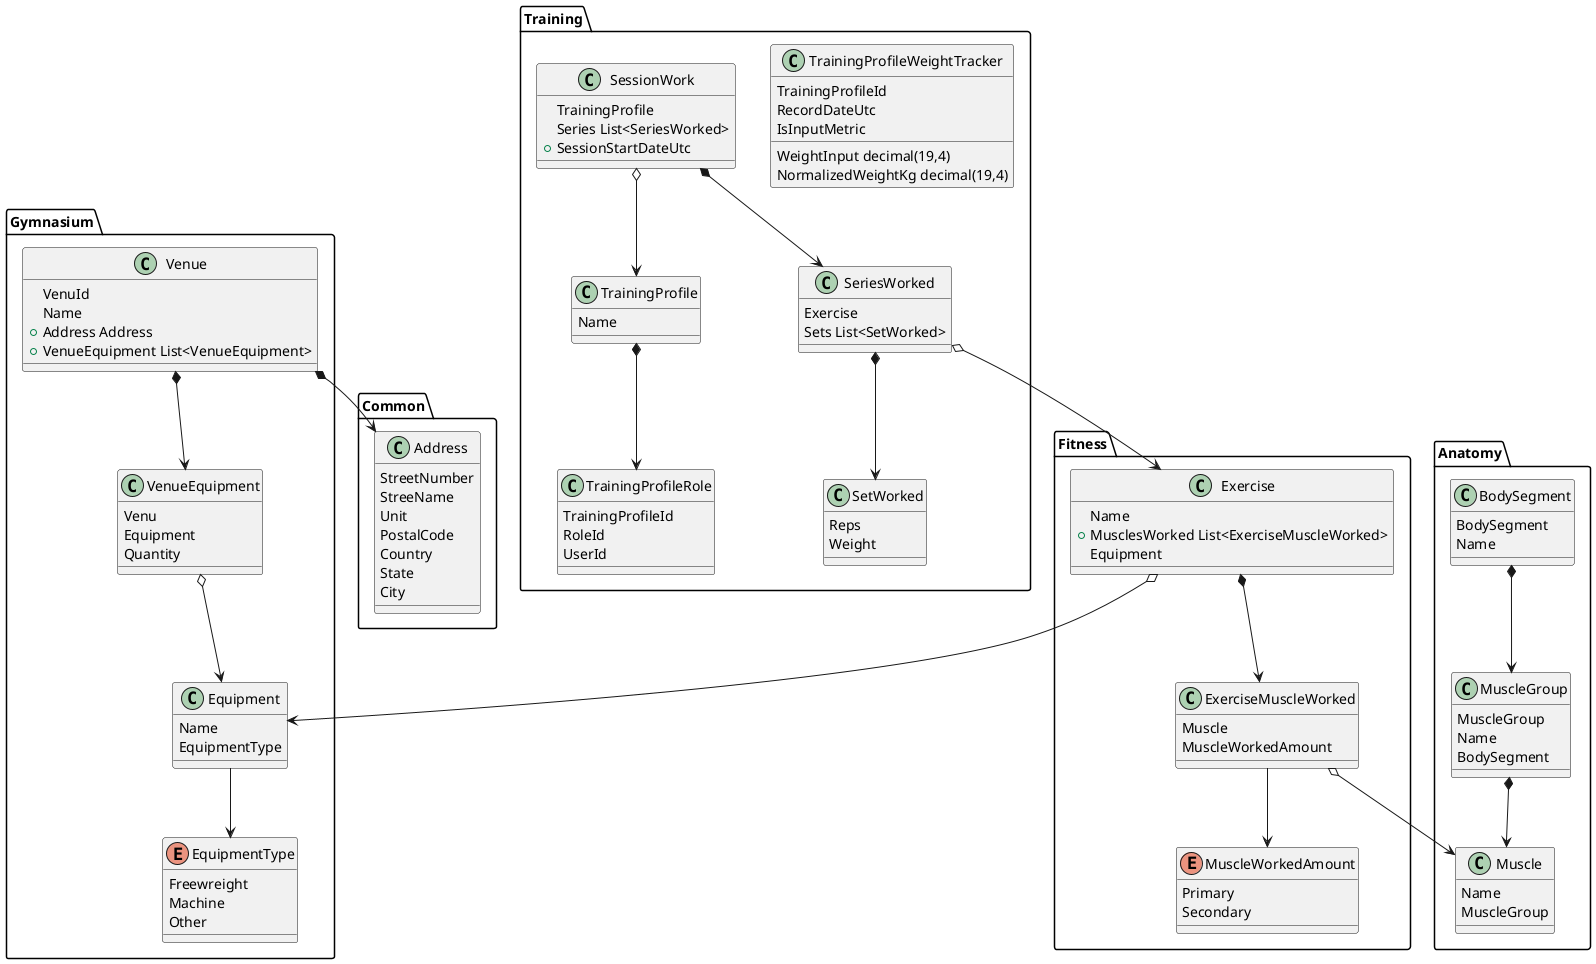 @startuml

package Anatomy {
    class MuscleGroup {
        MuscleGroup
        Name
        BodySegment
    }

    class Muscle {
        Name
        MuscleGroup
    }

    class BodySegment {
        BodySegment
        Name
    }
    
    BodySegment *--> MuscleGroup
    MuscleGroup *--> Muscle
}

package Fitness {
    class Exercise {
        Name
        + MusclesWorked List<ExerciseMuscleWorked>
        Equipment
    }

    class ExerciseMuscleWorked {
        Muscle
        MuscleWorkedAmount
    }

    enum MuscleWorkedAmount {
        Primary
        Secondary
    }

    Exercise *--> ExerciseMuscleWorked
    ExerciseMuscleWorked --> MuscleWorkedAmount
    ExerciseMuscleWorked o--> Anatomy.Muscle
}

Fitness.Exercise o--> Gymnasium.Equipment

package Training {
    class TrainingProfile {
        Name
    }

    class TrainingProfileWeightTracker {
        TrainingProfileId
        RecordDateUtc
        WeightInput decimal(19,4)
        IsInputMetric
        NormalizedWeightKg decimal(19,4)
    }

    class TrainingProfileRole {
        TrainingProfileId
        RoleId
        UserId
    }

    class SessionWork {
        TrainingProfile
        Series List<SeriesWorked>
        + SessionStartDateUtc
    }

    class SeriesWorked {
        Exercise
        Sets List<SetWorked>
    }

    class SetWorked {
        Reps
        Weight
    }

    TrainingProfile *--> TrainingProfileRole
    SessionWork o--> TrainingProfile
    SessionWork *--> SeriesWorked
    SeriesWorked *--> SetWorked
}

Training.SeriesWorked o--> Fitness.Exercise

package Gymnasium {
    class Venue {
        VenuId
        Name  
        + Address Address      
        + VenueEquipment List<VenueEquipment>
    }

    class VenueEquipment {
        Venu
        Equipment
        Quantity
    }

    class Equipment {
        Name
        EquipmentType
    }

    enum EquipmentType {
        Freewreight
        Machine
        Other
    }
    
    Venue *--> VenueEquipment
    VenueEquipment o--> Equipment
    Equipment --> EquipmentType
}
Venue *--> Common.Address

package Common {
    class Address {
        StreetNumber
        StreeName
        Unit
        PostalCode
        Country
        State
        City
    }
}
@enduml